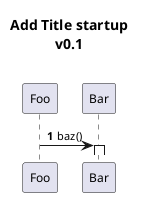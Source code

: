 @startuml
autonumber
autoactivate on
skinparam defaultFontName Source Sans Pro

title Add Title startup\nv0.1\n

skinparam sequenceTitleFontSize 14

'hide footbox
skinparam shadowing false
skinparam sequenceActorFontSize 12
skinparam sequenceParticipantFontSize 12
skinparam sequenceArrowFontSize 11

skinparam sequence {
 GroupBorderColor Gray
}

' add stuff here
Foo -> Bar : baz()

@enduml
